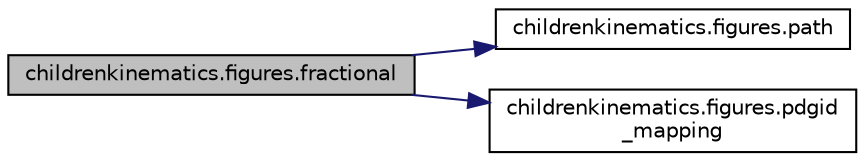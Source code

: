 digraph "childrenkinematics.figures.fractional"
{
 // INTERACTIVE_SVG=YES
 // LATEX_PDF_SIZE
  edge [fontname="Helvetica",fontsize="10",labelfontname="Helvetica",labelfontsize="10"];
  node [fontname="Helvetica",fontsize="10",shape=record];
  rankdir="LR";
  Node1 [label="childrenkinematics.figures.fractional",height=0.2,width=0.4,color="black", fillcolor="grey75", style="filled", fontcolor="black",tooltip=" "];
  Node1 -> Node2 [color="midnightblue",fontsize="10",style="solid",fontname="Helvetica"];
  Node2 [label="childrenkinematics.figures.path",height=0.2,width=0.4,color="black", fillcolor="white", style="filled",URL="$namespacechildrenkinematics_1_1figures.html#a4b217acaa3fe7d5c60c04978cbf782dc",tooltip=" "];
  Node1 -> Node3 [color="midnightblue",fontsize="10",style="solid",fontname="Helvetica"];
  Node3 [label="childrenkinematics.figures.pdgid\l_mapping",height=0.2,width=0.4,color="black", fillcolor="white", style="filled",URL="$namespacechildrenkinematics_1_1figures.html#a63c652f6cdb548c7559b0d9acb5fa100",tooltip=" "];
}
